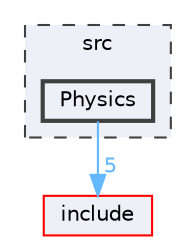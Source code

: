 digraph "src/Physics"
{
 // LATEX_PDF_SIZE
  bgcolor="transparent";
  edge [fontname=Helvetica,fontsize=10,labelfontname=Helvetica,labelfontsize=10];
  node [fontname=Helvetica,fontsize=10,shape=box,height=0.2,width=0.4];
  compound=true
  subgraph clusterdir_68267d1309a1af8e8297ef4c3efbcdba {
    graph [ bgcolor="#edf0f7", pencolor="grey25", label="src", fontname=Helvetica,fontsize=10 style="filled,dashed", URL="dir_68267d1309a1af8e8297ef4c3efbcdba.html",tooltip=""]
  dir_0df09a091a4eb5e56719829019e3d2f9 [label="Physics", fillcolor="#edf0f7", color="grey25", style="filled,bold", URL="dir_0df09a091a4eb5e56719829019e3d2f9.html",tooltip=""];
  }
  dir_d44c64559bbebec7f509842c48db8b23 [label="include", fillcolor="#edf0f7", color="red", style="filled", URL="dir_d44c64559bbebec7f509842c48db8b23.html",tooltip=""];
  dir_0df09a091a4eb5e56719829019e3d2f9->dir_d44c64559bbebec7f509842c48db8b23 [headlabel="5", labeldistance=1.5 headhref="dir_000020_000011.html" href="dir_000020_000011.html" color="steelblue1" fontcolor="steelblue1"];
}
